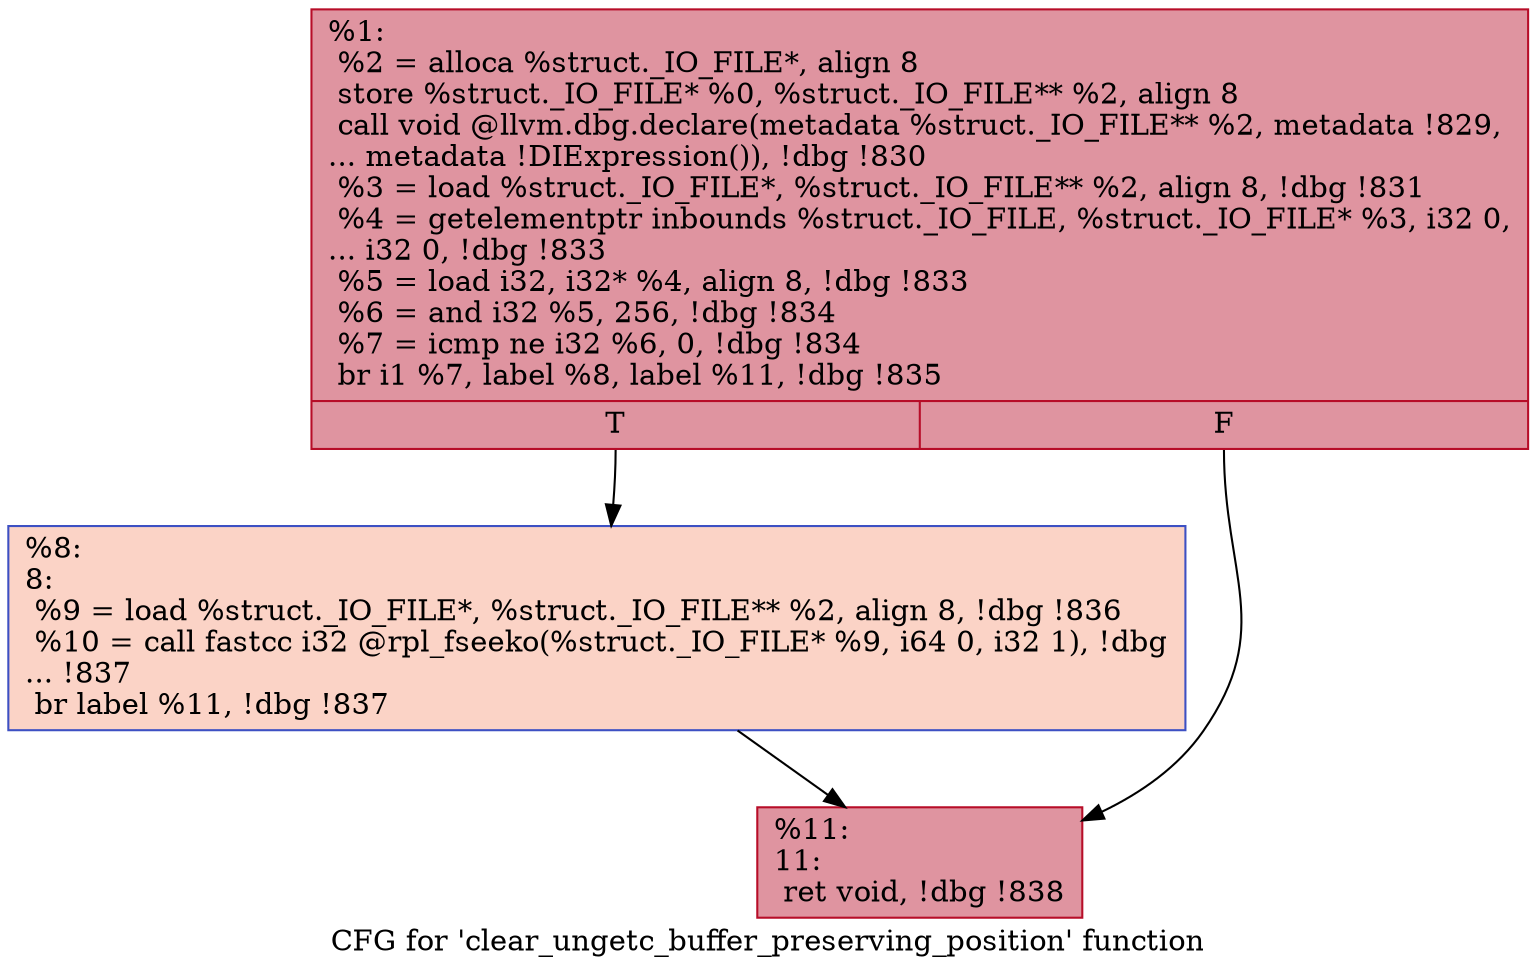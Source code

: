 digraph "CFG for 'clear_ungetc_buffer_preserving_position' function" {
	label="CFG for 'clear_ungetc_buffer_preserving_position' function";

	Node0x2134cd0 [shape=record,color="#b70d28ff", style=filled, fillcolor="#b70d2870",label="{%1:\l  %2 = alloca %struct._IO_FILE*, align 8\l  store %struct._IO_FILE* %0, %struct._IO_FILE** %2, align 8\l  call void @llvm.dbg.declare(metadata %struct._IO_FILE** %2, metadata !829,\l... metadata !DIExpression()), !dbg !830\l  %3 = load %struct._IO_FILE*, %struct._IO_FILE** %2, align 8, !dbg !831\l  %4 = getelementptr inbounds %struct._IO_FILE, %struct._IO_FILE* %3, i32 0,\l... i32 0, !dbg !833\l  %5 = load i32, i32* %4, align 8, !dbg !833\l  %6 = and i32 %5, 256, !dbg !834\l  %7 = icmp ne i32 %6, 0, !dbg !834\l  br i1 %7, label %8, label %11, !dbg !835\l|{<s0>T|<s1>F}}"];
	Node0x2134cd0:s0 -> Node0x2135fd0;
	Node0x2134cd0:s1 -> Node0x2136020;
	Node0x2135fd0 [shape=record,color="#3d50c3ff", style=filled, fillcolor="#f59c7d70",label="{%8:\l8:                                                \l  %9 = load %struct._IO_FILE*, %struct._IO_FILE** %2, align 8, !dbg !836\l  %10 = call fastcc i32 @rpl_fseeko(%struct._IO_FILE* %9, i64 0, i32 1), !dbg\l... !837\l  br label %11, !dbg !837\l}"];
	Node0x2135fd0 -> Node0x2136020;
	Node0x2136020 [shape=record,color="#b70d28ff", style=filled, fillcolor="#b70d2870",label="{%11:\l11:                                               \l  ret void, !dbg !838\l}"];
}
